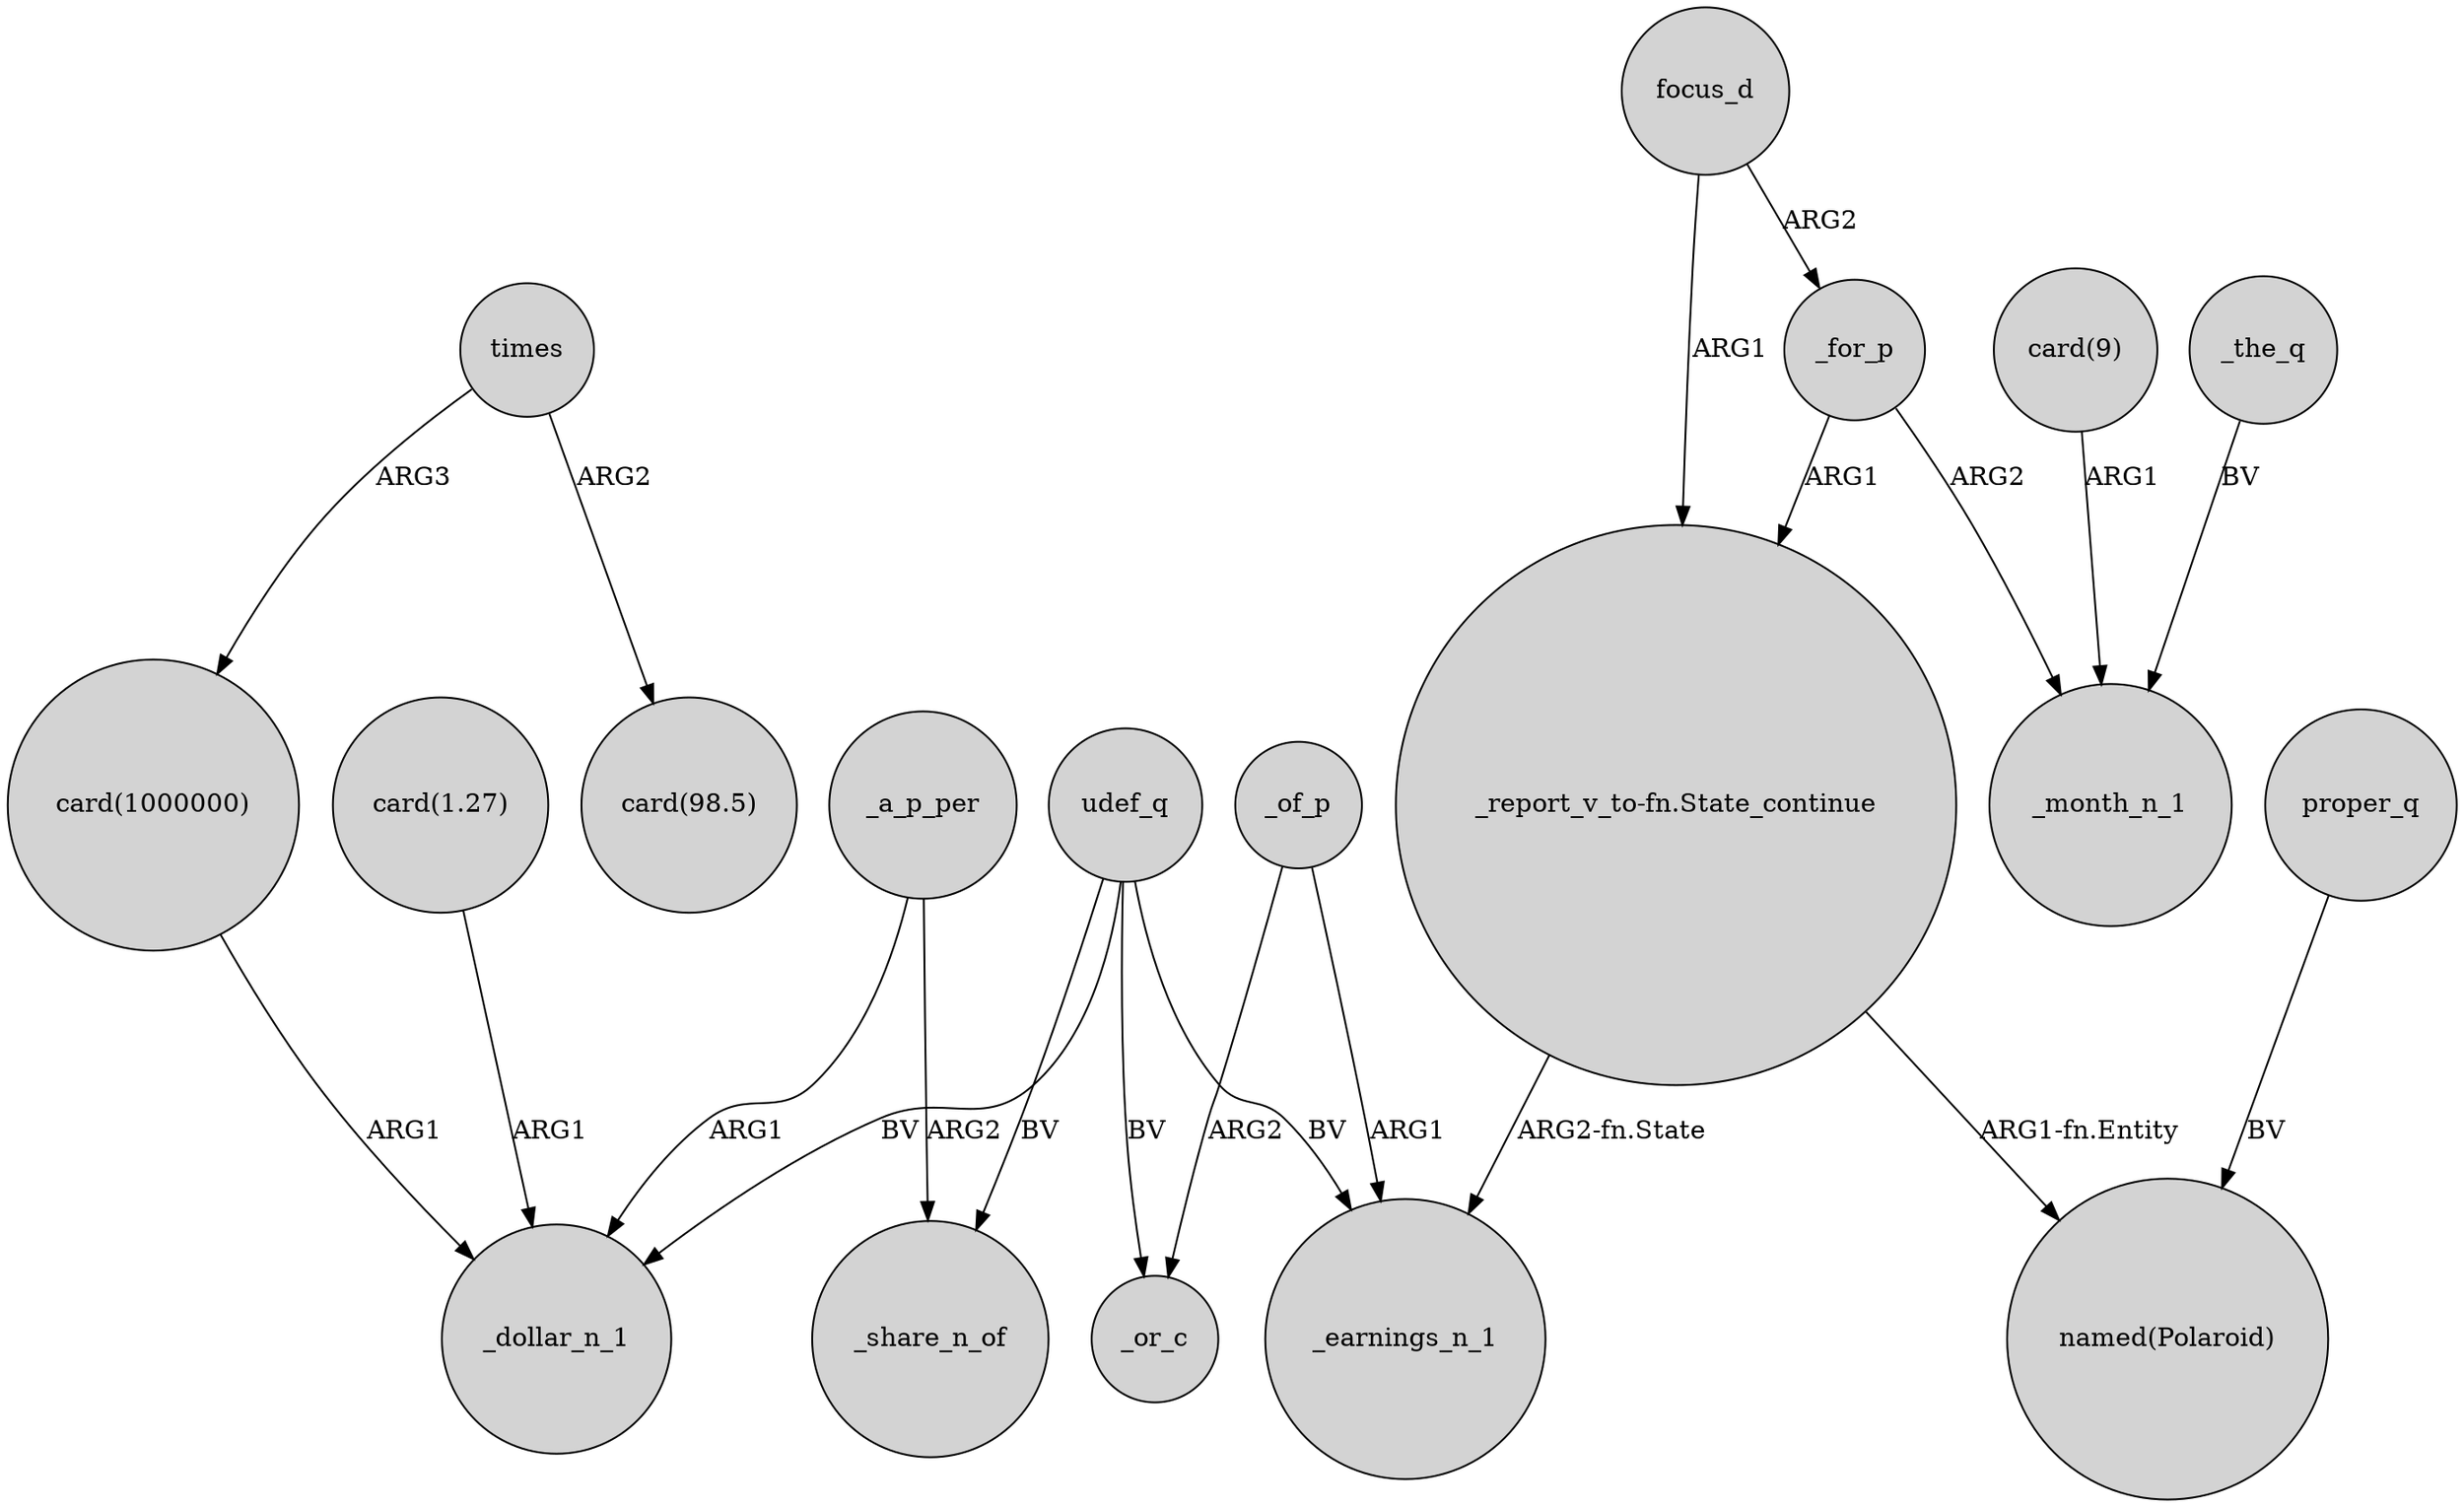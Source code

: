 digraph {
	node [shape=circle style=filled]
	"_report_v_to-fn.State_continue" -> _earnings_n_1 [label="ARG2-fn.State"]
	proper_q -> "named(Polaroid)" [label=BV]
	_the_q -> _month_n_1 [label=BV]
	"card(1.27)" -> _dollar_n_1 [label=ARG1]
	times -> "card(1000000)" [label=ARG3]
	_for_p -> "_report_v_to-fn.State_continue" [label=ARG1]
	udef_q -> _or_c [label=BV]
	"_report_v_to-fn.State_continue" -> "named(Polaroid)" [label="ARG1-fn.Entity"]
	_a_p_per -> _share_n_of [label=ARG2]
	udef_q -> _earnings_n_1 [label=BV]
	_of_p -> _earnings_n_1 [label=ARG1]
	udef_q -> _share_n_of [label=BV]
	udef_q -> _dollar_n_1 [label=BV]
	"card(1000000)" -> _dollar_n_1 [label=ARG1]
	focus_d -> "_report_v_to-fn.State_continue" [label=ARG1]
	_a_p_per -> _dollar_n_1 [label=ARG1]
	_of_p -> _or_c [label=ARG2]
	times -> "card(98.5)" [label=ARG2]
	"card(9)" -> _month_n_1 [label=ARG1]
	focus_d -> _for_p [label=ARG2]
	_for_p -> _month_n_1 [label=ARG2]
}
